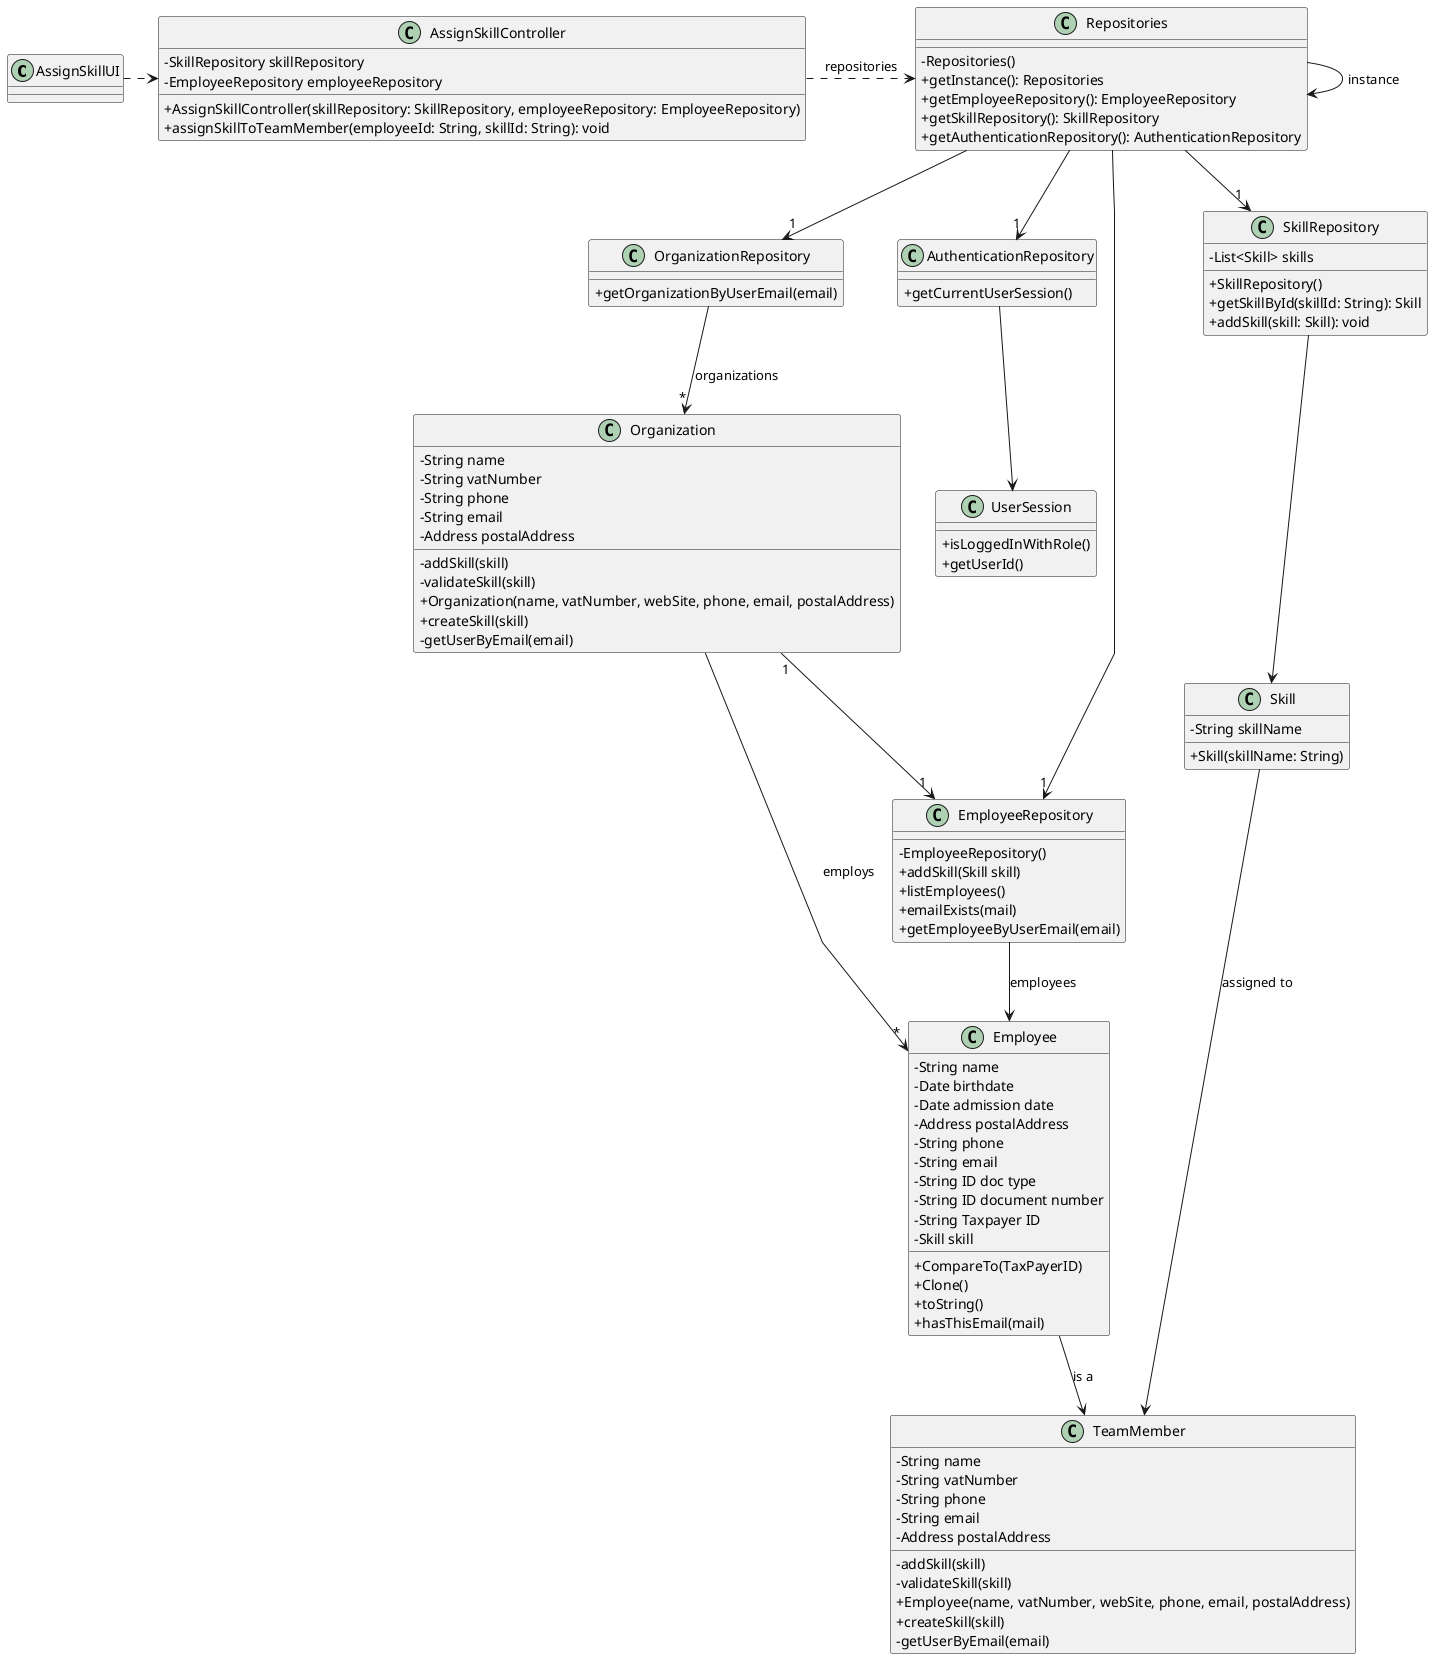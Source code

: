 @startuml
'skinparam monochrome true
skinparam packageStyle rectangle
skinparam shadowing false
skinparam linetype polyline
'skinparam linetype orto

skinparam classAttributeIconSize 0

'left to right direction


class AssignSkillUI {
}

class AssignSkillController {
    - SkillRepository skillRepository
    - EmployeeRepository employeeRepository
    + AssignSkillController(skillRepository: SkillRepository, employeeRepository: EmployeeRepository)
    + assignSkillToTeamMember(employeeId: String, skillId: String): void
}

class Repositories {
    - Repositories()
    + getInstance(): Repositories
    + getEmployeeRepository(): EmployeeRepository
    + getSkillRepository(): SkillRepository
    + getAuthenticationRepository(): AuthenticationRepository
}

class OrganizationRepository {
    + getOrganizationByUserEmail(email)
}

class Organization {
    - String name
    - String vatNumber
    - String phone
    - String email
    - Address postalAddress
    - addSkill(skill)
    - validateSkill(skill)
    + Organization(name, vatNumber, webSite, phone, email, postalAddress)
    + createSkill(skill)
    - getUserByEmail(email)

}

class AuthenticationRepository {
    + getCurrentUserSession()
}

class UserSession {
    + isLoggedInWithRole()
    + getUserId()
}

class Employee {
    - String name
    - Date birthdate
    - Date admission date
    - Address postalAddress
    - String phone
    - String email
    - String ID doc type
    - String ID document number
    - String Taxpayer ID
    - Skill skill
    + CompareTo(TaxPayerID)
    + Clone()
    + toString()
    + hasThisEmail(mail)
}

class TeamMember {
    - String name
    - String vatNumber
    - String phone
    - String email
    - Address postalAddress
    - addSkill(skill)
    - validateSkill(skill)
    + Employee(name, vatNumber, webSite, phone, email, postalAddress)
    + createSkill(skill)
    - getUserByEmail(email)
}


class EmployeeRepository {
    - EmployeeRepository()
    + addSkill(Skill skill)
    + listEmployees()
    + emailExists(mail)
    + getEmployeeByUserEmail(email)
}

class SkillRepository {
    - List<Skill> skills
    + SkillRepository()
    + getSkillById(skillId: String): Skill
    + addSkill(skill: Skill): void
}

class Skill {
    - String skillName
    + Skill(skillName: String)
}

Repositories -> Repositories : instance
AssignSkillUI .> AssignSkillController
Repositories --> "1" OrganizationRepository
OrganizationRepository --> "*" Organization : organizations
Organization "1" --> "1" EmployeeRepository
Organization  --> "*" Employee : employs
AssignSkillController .> Repositories : repositories
Repositories --> "1" AuthenticationRepository
Repositories --> "1" EmployeeRepository
Repositories --> "1" SkillRepository
AuthenticationRepository --> UserSession
EmployeeRepository --> Employee : employees
SkillRepository --> Skill
Employee --> TeamMember : is a
Skill --> TeamMember  : assigned to


@enduml